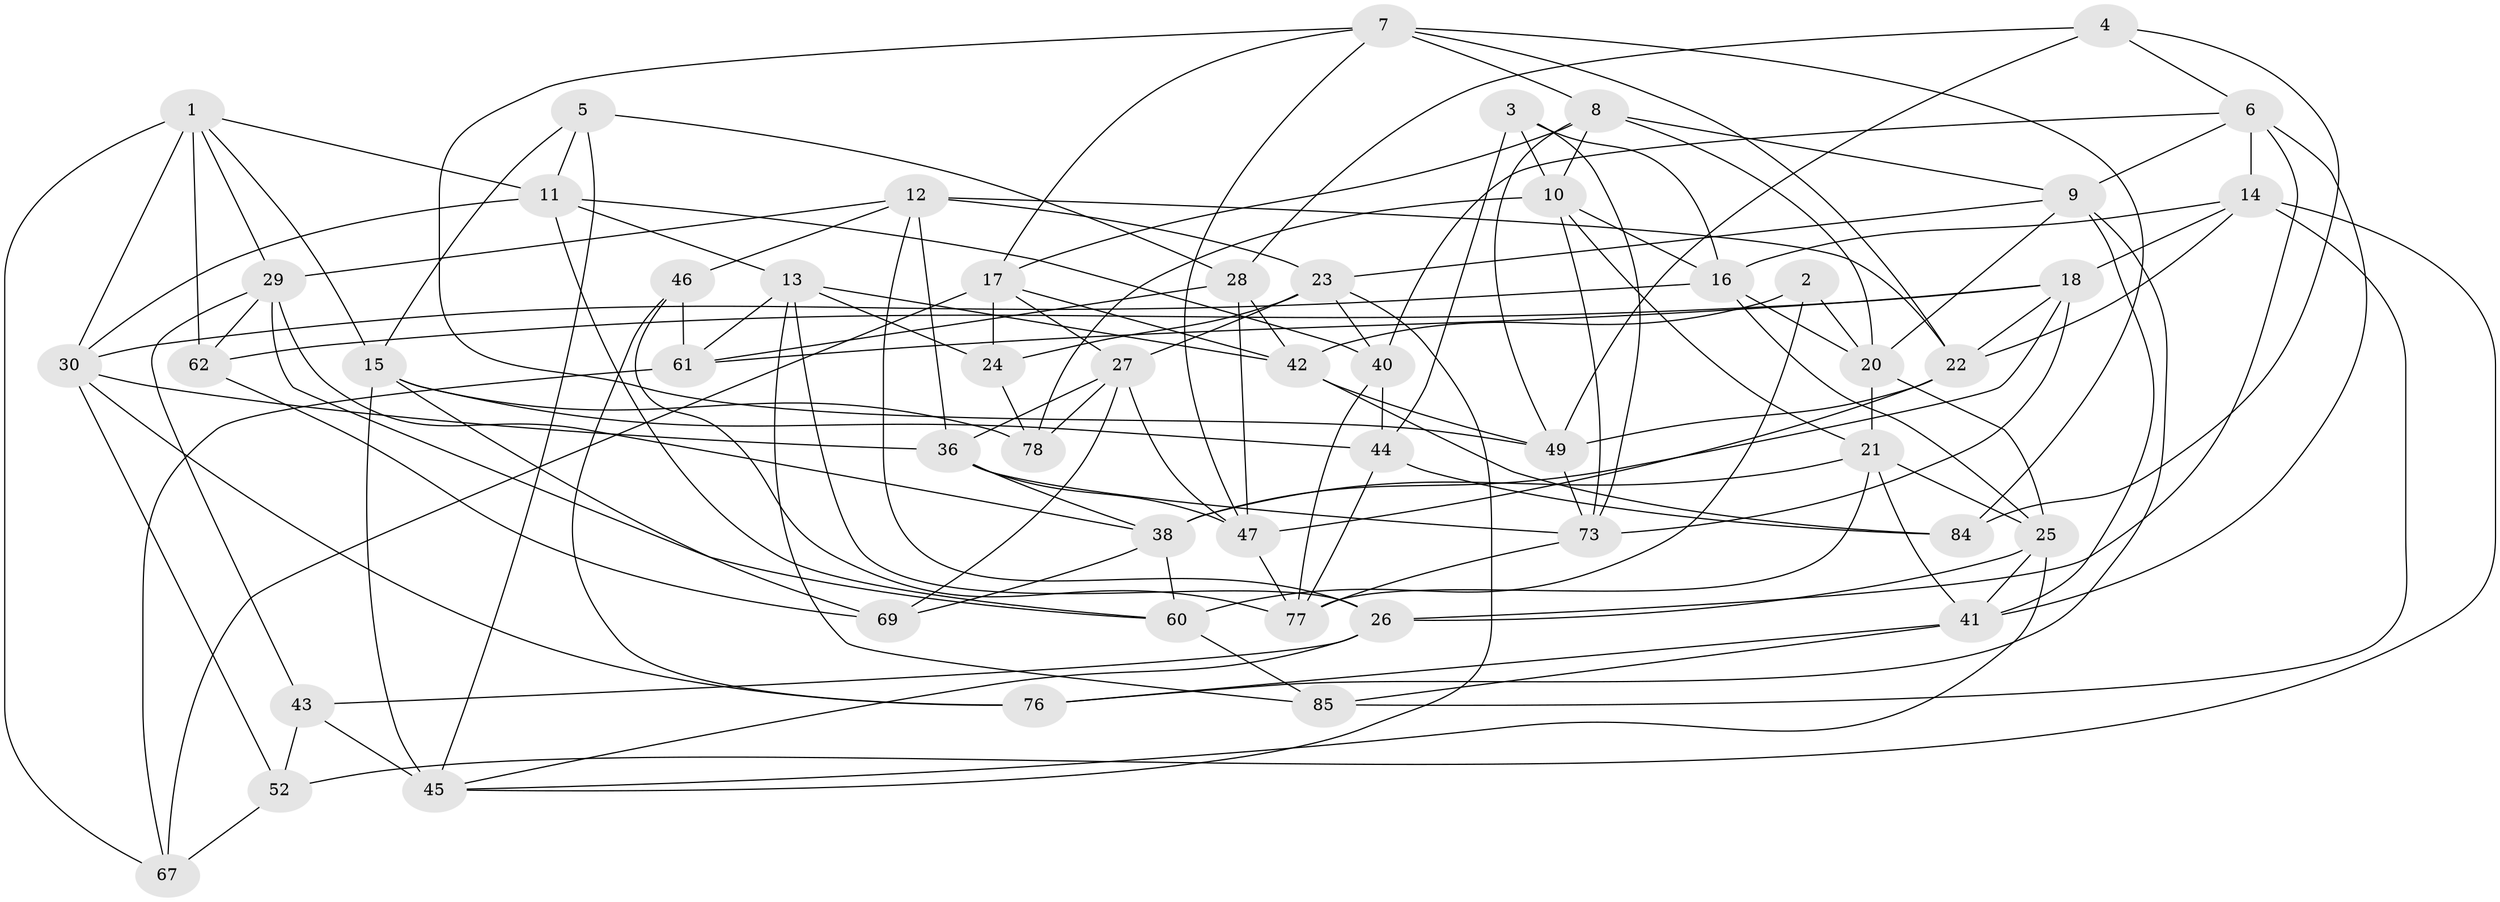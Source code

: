 // Generated by graph-tools (version 1.1) at 2025/52/02/27/25 19:52:33]
// undirected, 52 vertices, 138 edges
graph export_dot {
graph [start="1"]
  node [color=gray90,style=filled];
  1 [super="+70"];
  2;
  3;
  4;
  5;
  6 [super="+37"];
  7 [super="+57"];
  8 [super="+31"];
  9 [super="+59"];
  10 [super="+74"];
  11 [super="+35"];
  12 [super="+19"];
  13 [super="+56"];
  14 [super="+63"];
  15 [super="+34"];
  16 [super="+55"];
  17 [super="+68"];
  18 [super="+32"];
  20 [super="+48"];
  21 [super="+64"];
  22 [super="+72"];
  23 [super="+75"];
  24;
  25 [super="+33"];
  26 [super="+39"];
  27 [super="+51"];
  28 [super="+87"];
  29 [super="+54"];
  30 [super="+88"];
  36 [super="+86"];
  38 [super="+58"];
  40 [super="+50"];
  41 [super="+65"];
  42 [super="+66"];
  43;
  44 [super="+53"];
  45 [super="+80"];
  46;
  47 [super="+89"];
  49 [super="+71"];
  52;
  60 [super="+81"];
  61 [super="+79"];
  62;
  67;
  69;
  73 [super="+83"];
  76;
  77 [super="+82"];
  78;
  84;
  85;
  1 -- 11;
  1 -- 67;
  1 -- 29;
  1 -- 62;
  1 -- 15;
  1 -- 30;
  2 -- 20;
  2 -- 42;
  2 -- 60 [weight=2];
  3 -- 16;
  3 -- 73;
  3 -- 44;
  3 -- 10;
  4 -- 84;
  4 -- 28;
  4 -- 6;
  4 -- 49;
  5 -- 11;
  5 -- 15;
  5 -- 28;
  5 -- 45;
  6 -- 41;
  6 -- 40;
  6 -- 9;
  6 -- 26;
  6 -- 14;
  7 -- 49;
  7 -- 17;
  7 -- 84;
  7 -- 22;
  7 -- 47;
  7 -- 8;
  8 -- 10;
  8 -- 9;
  8 -- 20;
  8 -- 17;
  8 -- 49;
  9 -- 76;
  9 -- 23;
  9 -- 20;
  9 -- 41;
  10 -- 78;
  10 -- 73;
  10 -- 16;
  10 -- 21;
  11 -- 30;
  11 -- 40;
  11 -- 60;
  11 -- 13;
  12 -- 46;
  12 -- 22;
  12 -- 26;
  12 -- 29;
  12 -- 36;
  12 -- 23;
  13 -- 24;
  13 -- 85;
  13 -- 42;
  13 -- 61;
  13 -- 26;
  14 -- 18;
  14 -- 85;
  14 -- 22;
  14 -- 52;
  14 -- 16;
  15 -- 69;
  15 -- 45;
  15 -- 78;
  15 -- 44;
  16 -- 30;
  16 -- 20;
  16 -- 25;
  17 -- 24;
  17 -- 67;
  17 -- 27;
  17 -- 42;
  18 -- 62;
  18 -- 73;
  18 -- 61;
  18 -- 38;
  18 -- 22;
  20 -- 21;
  20 -- 25;
  21 -- 41;
  21 -- 25;
  21 -- 38;
  21 -- 77;
  22 -- 47;
  22 -- 49;
  23 -- 45;
  23 -- 40;
  23 -- 24;
  23 -- 27;
  24 -- 78;
  25 -- 26;
  25 -- 45;
  25 -- 41;
  26 -- 43;
  26 -- 45;
  27 -- 78;
  27 -- 69;
  27 -- 36;
  27 -- 47;
  28 -- 47;
  28 -- 61 [weight=2];
  28 -- 42;
  29 -- 43;
  29 -- 38;
  29 -- 62;
  29 -- 60;
  30 -- 76;
  30 -- 36;
  30 -- 52;
  36 -- 38;
  36 -- 73;
  36 -- 47;
  38 -- 69;
  38 -- 60;
  40 -- 44 [weight=2];
  40 -- 77;
  41 -- 85;
  41 -- 76;
  42 -- 84;
  42 -- 49;
  43 -- 52;
  43 -- 45;
  44 -- 84;
  44 -- 77;
  46 -- 76;
  46 -- 77;
  46 -- 61;
  47 -- 77;
  49 -- 73;
  52 -- 67;
  60 -- 85;
  61 -- 67;
  62 -- 69;
  73 -- 77;
}
